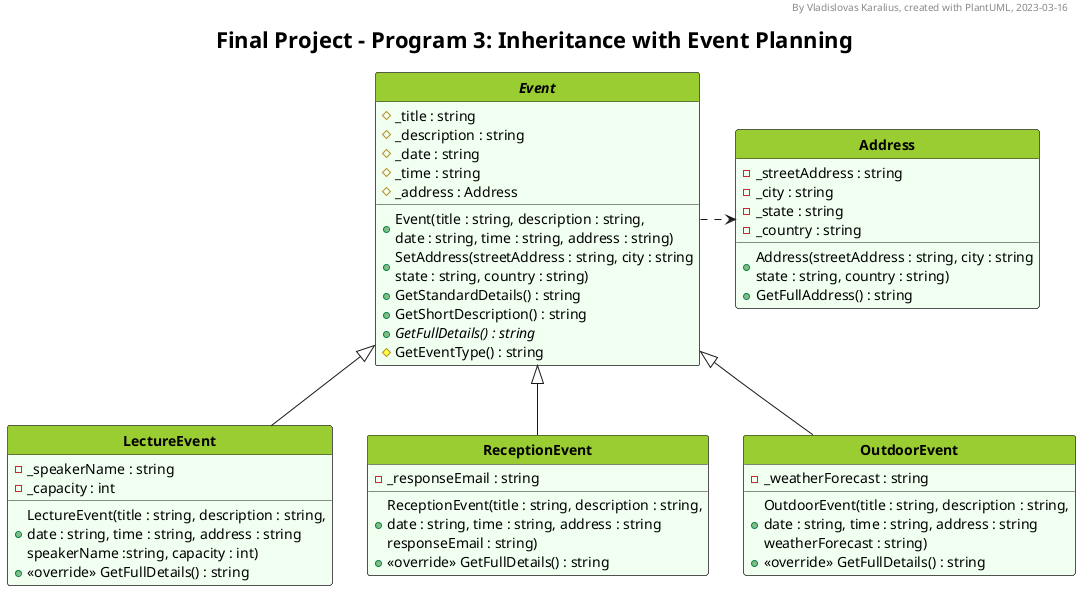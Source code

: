 @startuml UML_diagram

'--Formatting options--
hide circle
hide empty members
'skinparam classAttributeIconSize 0
skinparam style strictuml
'skinparam groupInheritance 2
'skinparam linetype ortho
'skinparam Nodesep 15
'skinparam Ranksep 25
'left to right direction

'--Styling--
'skinparam BackgroundColor White/LightGreen
skinparam TitleFontSize 22

<style>
classDiagram {
  class {
    '-attributes and methods-
    'FontSize 14
    'FontColor black
    'BackgroundColor #fefece
    BackgroundColor #f0fff0
    'RoundCorner 0
    '-class name-
    header {
      'FontSize 12
      'FontColor Black
      FontStyle bold
      BackgroundColor YellowGreen
    }

    ' Alternative class style 1
    .gaming {
      BackgroundColor Bisque
      header {
        BackgroundColor Orange
      }
    }

    ' Alternative class style 2
    .auxiliary {
      BackgroundColor #eeeeee
      header {
        BackgroundColor #cccccc
      }
    }
  }
  
  ' note {
  '   BackgroundColor Yellow
  ' }
  legend {
    FontSize 18
  }
</style>

'--Header, title, caption--
header By Vladislovas Karalius, created with PlantUML, 2023-03-16
title Final Project - Program 3: Inheritance with Event Planning

'--Main--
abstract class Event {
  # _title : string
  # _description : string
  # _date : string
  # _time : string
  # _address : Address
  + Event(title : string, description : string,\ndate : string, time : string, address : string)
  + SetAddress(streetAddress : string, city : string\nstate : string, country : string)
  + GetStandardDetails() : string
  + GetShortDescription() : string
  + {abstract} GetFullDetails() : string
  # GetEventType() : string
}

class Address {
  - _streetAddress : string
  - _city : string
  - _state : string
  - _country : string
  + Address(streetAddress : string, city : string\nstate : string, country : string)
  + GetFullAddress() : string
}

class LectureEvent extends Event {
- _speakerName : string
- _capacity : int
+ LectureEvent(title : string, description : string,\ndate : string, time : string, address : string\nspeakerName :string, capacity : int)
+ <<override>> GetFullDetails() : string
}

class ReceptionEvent extends Event {
- _responseEmail : string
+ ReceptionEvent(title : string, description : string,\ndate : string, time : string, address : string\nresponseEmail : string)
+ <<override>> GetFullDetails() : string
}

class OutdoorEvent extends Event {
- _weatherForecast : string
+ OutdoorEvent(title : string, description : string,\ndate : string, time : string, address : string\nweatherForecast : string)
+ <<override>> GetFullDetails() : string
}

' class SampleDataGenerator <<auxiliary>> {
'   - _titles : string[]
'   - _currentTitlesIndex : int = 0
'   - _descriptions : string[]
'   - _currentDescriptionsIndex : int = 0
'   - _emails : string[]
'   - _curentEmailsIndex : int = 0
'   - _weatherForecasts : string[]
'   - _currentWeatherForecastsIndex : int = 0
'   - _names : string[]
'   - _currentNamesIndex : int = 0
'   - _countries : string[]
'   - _currentCountriesIndex : int = 0
'   - _states : string[]
'   - _currentStatesIndex : int = 0
'   - _statesUSA : string[]
'   - _currentStatesUSAIndex : int = 0
'   - _cities : string[]
'   - _currentCitiesIndex : int = 0
'   - _streets : string[]
'   - _currentStreetsIndex : int = 0
'   + GetNextTitle() : string
'   + GetNextDescription() : string
'   + GetNextEmail() : string
'   + GetNextWeatherForecast() : string
'   + GetNextName() : string
'   + GetNextCountry() : string
'   + GetNextState() : string
'   + GetNextStateUSA() : string
'   + GetNextStreet() : string
'   - Shuffle() : void
' }



Event .> Address
'LectureEvent .[hidden]. SampleDataGenerator


'--Description--
' legend bottom
' <size:22>__**Core Requirements**__
' The program has one base class **Activity**. This class contains the attributes and methods
' that are common to all activities. Certain functions are put into separate classes as follows:
' endlegend

@enduml